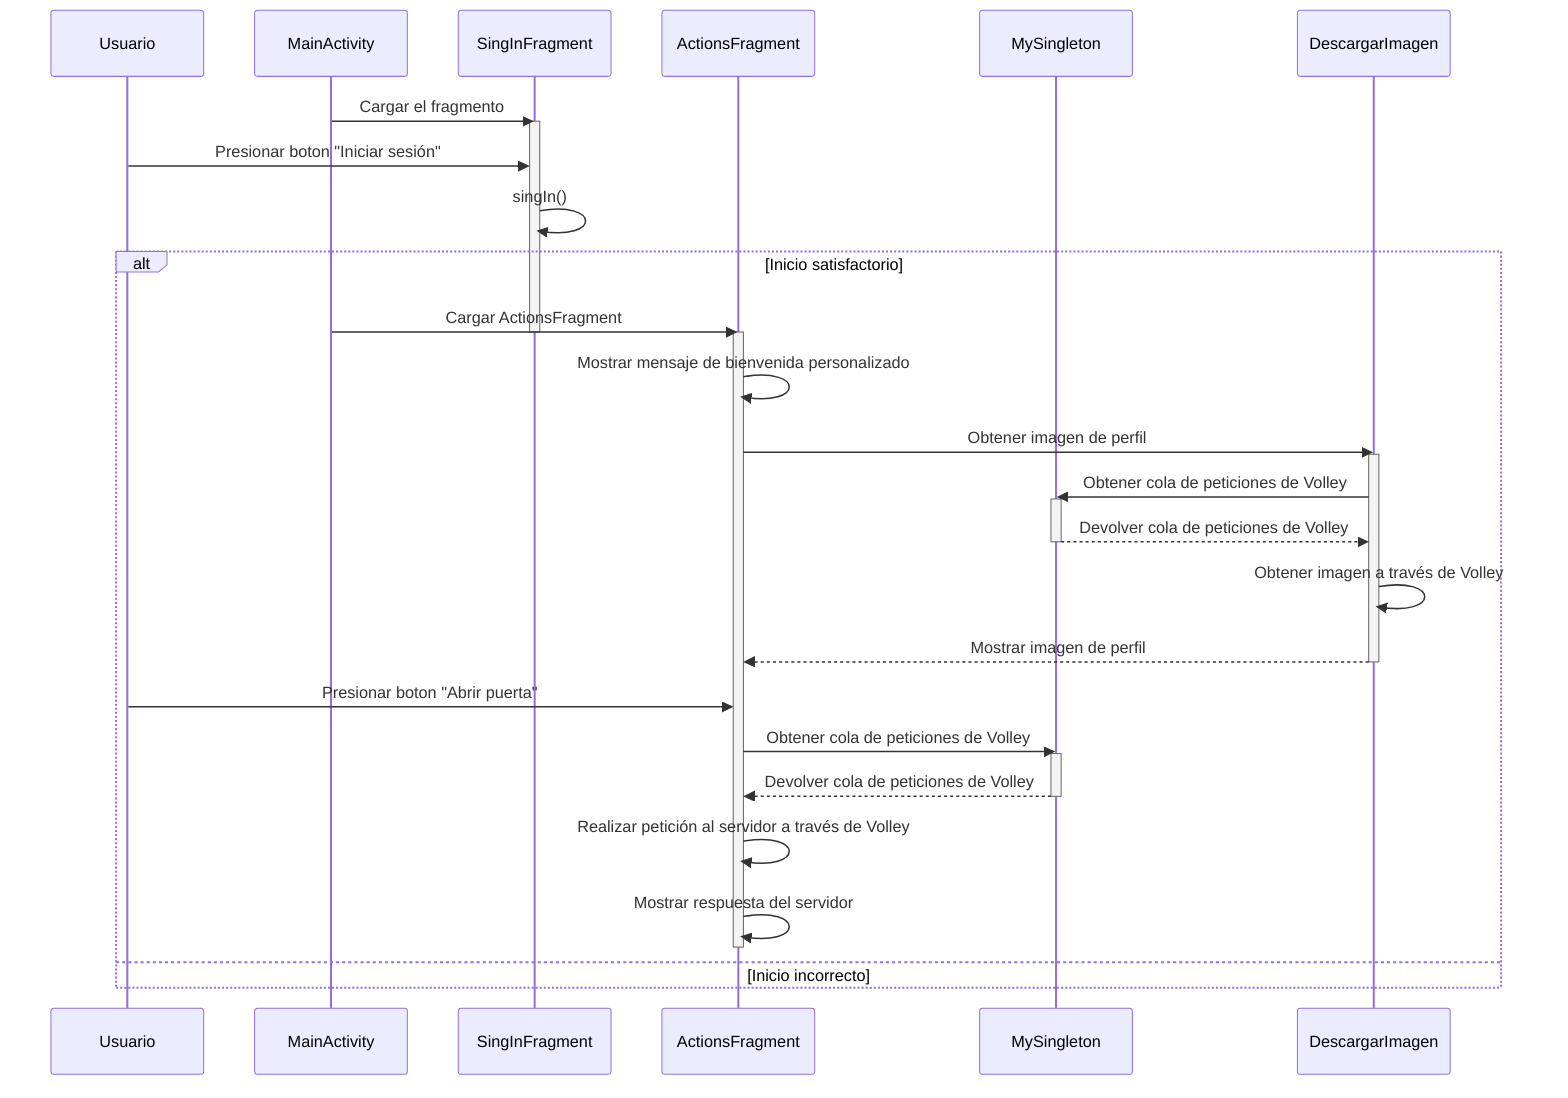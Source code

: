 sequenceDiagram
participant user as Usuario
    participant main as MainActivity
    participant singin as SingInFragment
    participant actions as ActionsFragment
    participant singleton as MySingleton
    participant descargar as DescargarImagen
    main->>singin: Cargar el fragmento
    activate singin
    user->>singin:Presionar boton "Iniciar sesión"
    singin->>singin: singIn()
    alt Inicio satisfactorio
      main->>actions: Cargar ActionsFragment
      deactivate singin
      activate actions
      actions->>actions: Mostrar mensaje de bienvenida personalizado
      actions->>descargar: Obtener imagen de perfil
      activate descargar
      descargar->>singleton: Obtener cola de peticiones de Volley
      activate singleton
      singleton-->>descargar: Devolver cola de peticiones de Volley
      deactivate singleton
      descargar->>descargar: Obtener imagen a través de Volley
      descargar-->>actions: Mostrar imagen de perfil
      deactivate descargar
      user->>actions:Presionar boton "Abrir puerta"
      actions->>singleton: Obtener cola de peticiones de Volley
      activate singleton
      singleton-->>actions: Devolver cola de peticiones de Volley
      deactivate singleton
      actions->>actions: Realizar petición al servidor a través de Volley
      actions->>actions: Mostrar respuesta del servidor
      deactivate actions
    else Inicio incorrecto
    end